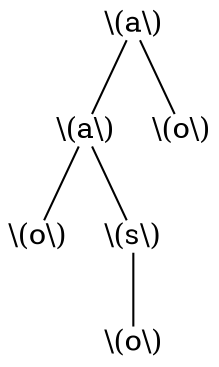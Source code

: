 graph {
	0 [label="\\(a\\)" shape=plain]
	1 [label="\\(a\\)" shape=plain]
	0 -- 1
	2 [label="\\(o\\)" shape=plain]
	1 -- 2
	3 [label="\\(s\\)" shape=plain]
	1 -- 3
	4 [label="\\(o\\)" shape=plain]
	3 -- 4
	5 [label="\\(o\\)" shape=plain]
	0 -- 5
}

